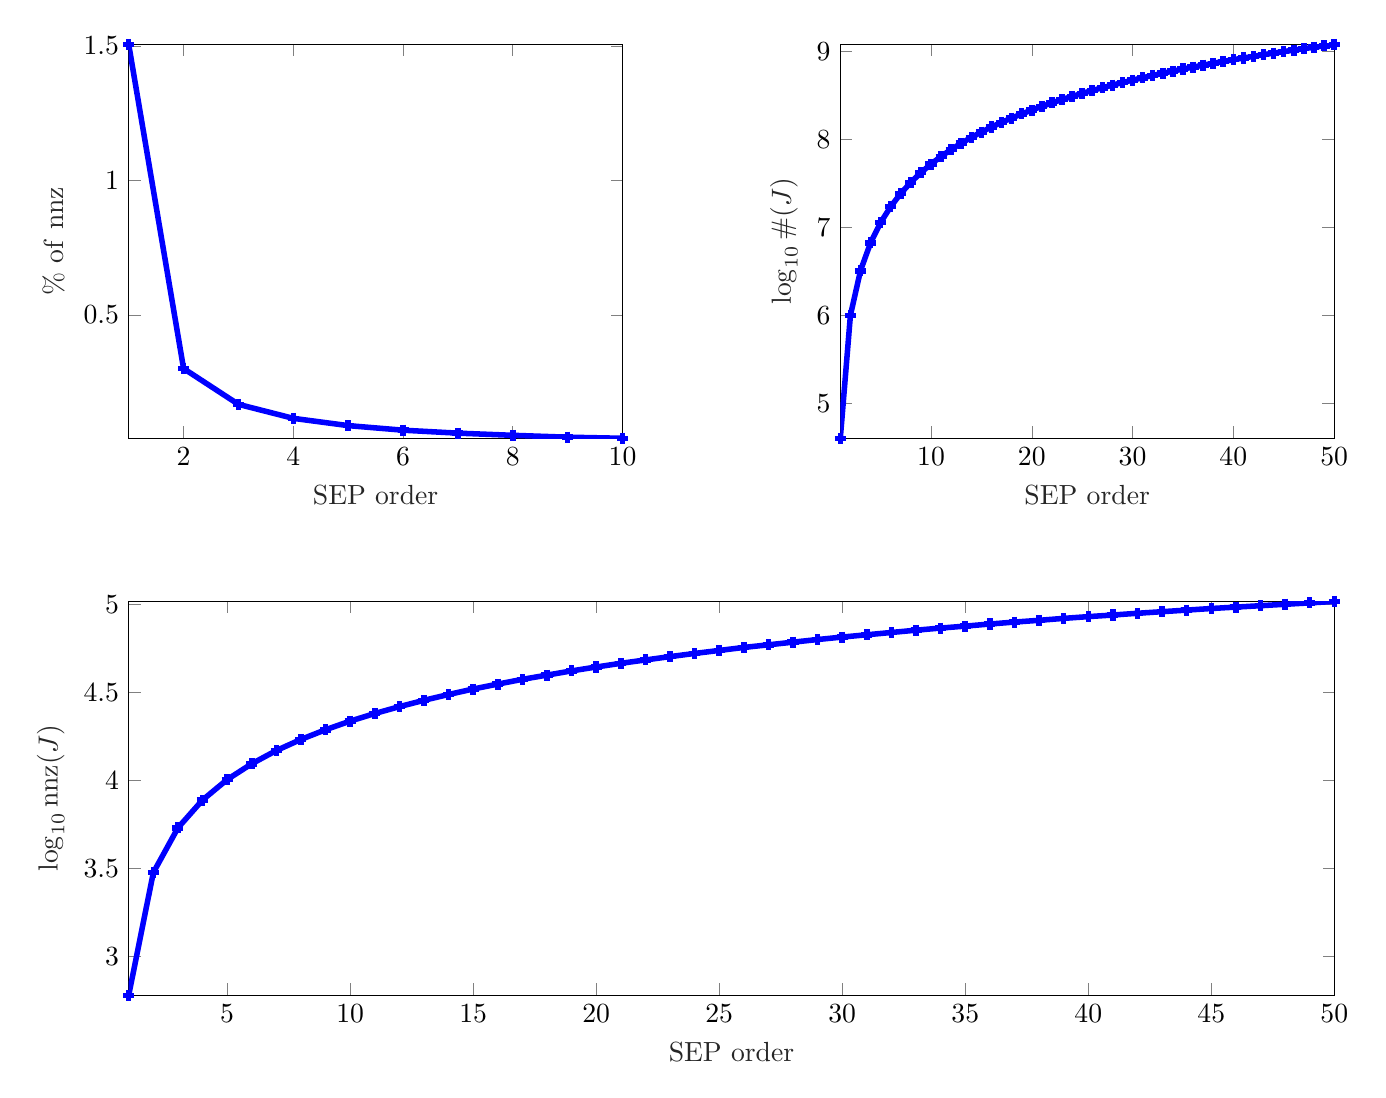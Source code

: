 % This file was created by matlab2tikz.
%
%The latest updates can be retrieved from
%  http://www.mathworks.com/matlabcentral/fileexchange/22022-matlab2tikz-matlab2tikz
%where you can also make suggestions and rate matlab2tikz.
%
\begin{tikzpicture}

\begin{axis}[%
width=2.469in,
height=1.969in,
at={(1.011in,3.427in)},
scale only axis,
xmin=1,
xmax=10,
xlabel style={font=\color{white!15!black}},
xlabel={SEP order},
ymin=0.042,
ymax=1.505,
ylabel style={font=\color{white!15!black}},
ylabel={\% of \textrm{nnz}},
axis background/.style={fill=white}
]
\addplot [color=blue, line width=2.0pt, mark=+, mark options={solid, blue}, forget plot]
  table[row sep=crcr]{%
1	1.505\\
2	0.301\\
3	0.168\\
4	0.116\\
5	0.089\\
6	0.072\\
7	0.061\\
8	0.053\\
9	0.046\\
10	0.042\\
};
\end{axis}

\begin{axis}[%
width=2.469in,
height=1.969in,
at={(4.569in,3.427in)},
scale only axis,
xmin=1,
xmax=50,
xlabel style={font=\color{white!15!black}},
xlabel={SEP order},
ymin=4.602,
ymax=9.076,
ylabel style={font=\color{white!15!black}},
ylabel={$\log_{10} \#(J)$},
axis background/.style={fill=white}
]
\addplot [color=blue, line width=2.0pt, mark=+, mark options={solid, blue}, forget plot]
  table[row sep=crcr]{%
1	4.602\\
2	5.997\\
3	6.505\\
4	6.822\\
5	7.053\\
6	7.234\\
7	7.383\\
8	7.51\\
9	7.62\\
10	7.717\\
11	7.804\\
12	7.883\\
13	7.954\\
14	8.02\\
15	8.081\\
16	8.138\\
17	8.191\\
18	8.24\\
19	8.287\\
20	8.331\\
21	8.373\\
22	8.412\\
23	8.45\\
24	8.486\\
25	8.52\\
26	8.553\\
27	8.584\\
28	8.614\\
29	8.643\\
30	8.671\\
31	8.698\\
32	8.724\\
33	8.749\\
34	8.773\\
35	8.797\\
36	8.819\\
37	8.841\\
38	8.862\\
39	8.883\\
40	8.903\\
41	8.922\\
42	8.941\\
43	8.96\\
44	8.978\\
45	8.995\\
46	9.012\\
47	9.028\\
48	9.045\\
49	9.06\\
50	9.076\\
};
\end{axis}

\begin{axis}[%
width=6.028in,
height=1.969in,
at={(1.011in,0.642in)},
scale only axis,
xmin=1,
xmax=50,
xlabel style={font=\color{white!15!black}},
xlabel={SEP order},
ymin=2.78,
ymax=5.015,
ylabel style={font=\color{white!15!black}},
ylabel={$\log_{10} \mathrm{nnz}(J)$},
axis background/.style={fill=white}
]
\addplot [color=blue, line width=2.0pt, mark=+, mark options={solid, blue}, forget plot]
  table[row sep=crcr]{%
1	2.78\\
2	3.476\\
3	3.73\\
4	3.888\\
5	4.004\\
6	4.094\\
7	4.169\\
8	4.232\\
9	4.287\\
10	4.336\\
11	4.379\\
12	4.418\\
13	4.454\\
14	4.487\\
15	4.518\\
16	4.546\\
17	4.573\\
18	4.597\\
19	4.621\\
20	4.643\\
21	4.664\\
22	4.683\\
23	4.702\\
24	4.72\\
25	4.737\\
26	4.754\\
27	4.769\\
28	4.784\\
29	4.799\\
30	4.813\\
31	4.826\\
32	4.839\\
33	4.852\\
34	4.864\\
35	4.875\\
36	4.887\\
37	4.898\\
38	4.908\\
39	4.919\\
40	4.929\\
41	4.938\\
42	4.948\\
43	4.957\\
44	4.966\\
45	4.975\\
46	4.983\\
47	4.991\\
48	4.999\\
49	5.007\\
50	5.015\\
};
\end{axis}
\end{tikzpicture}%